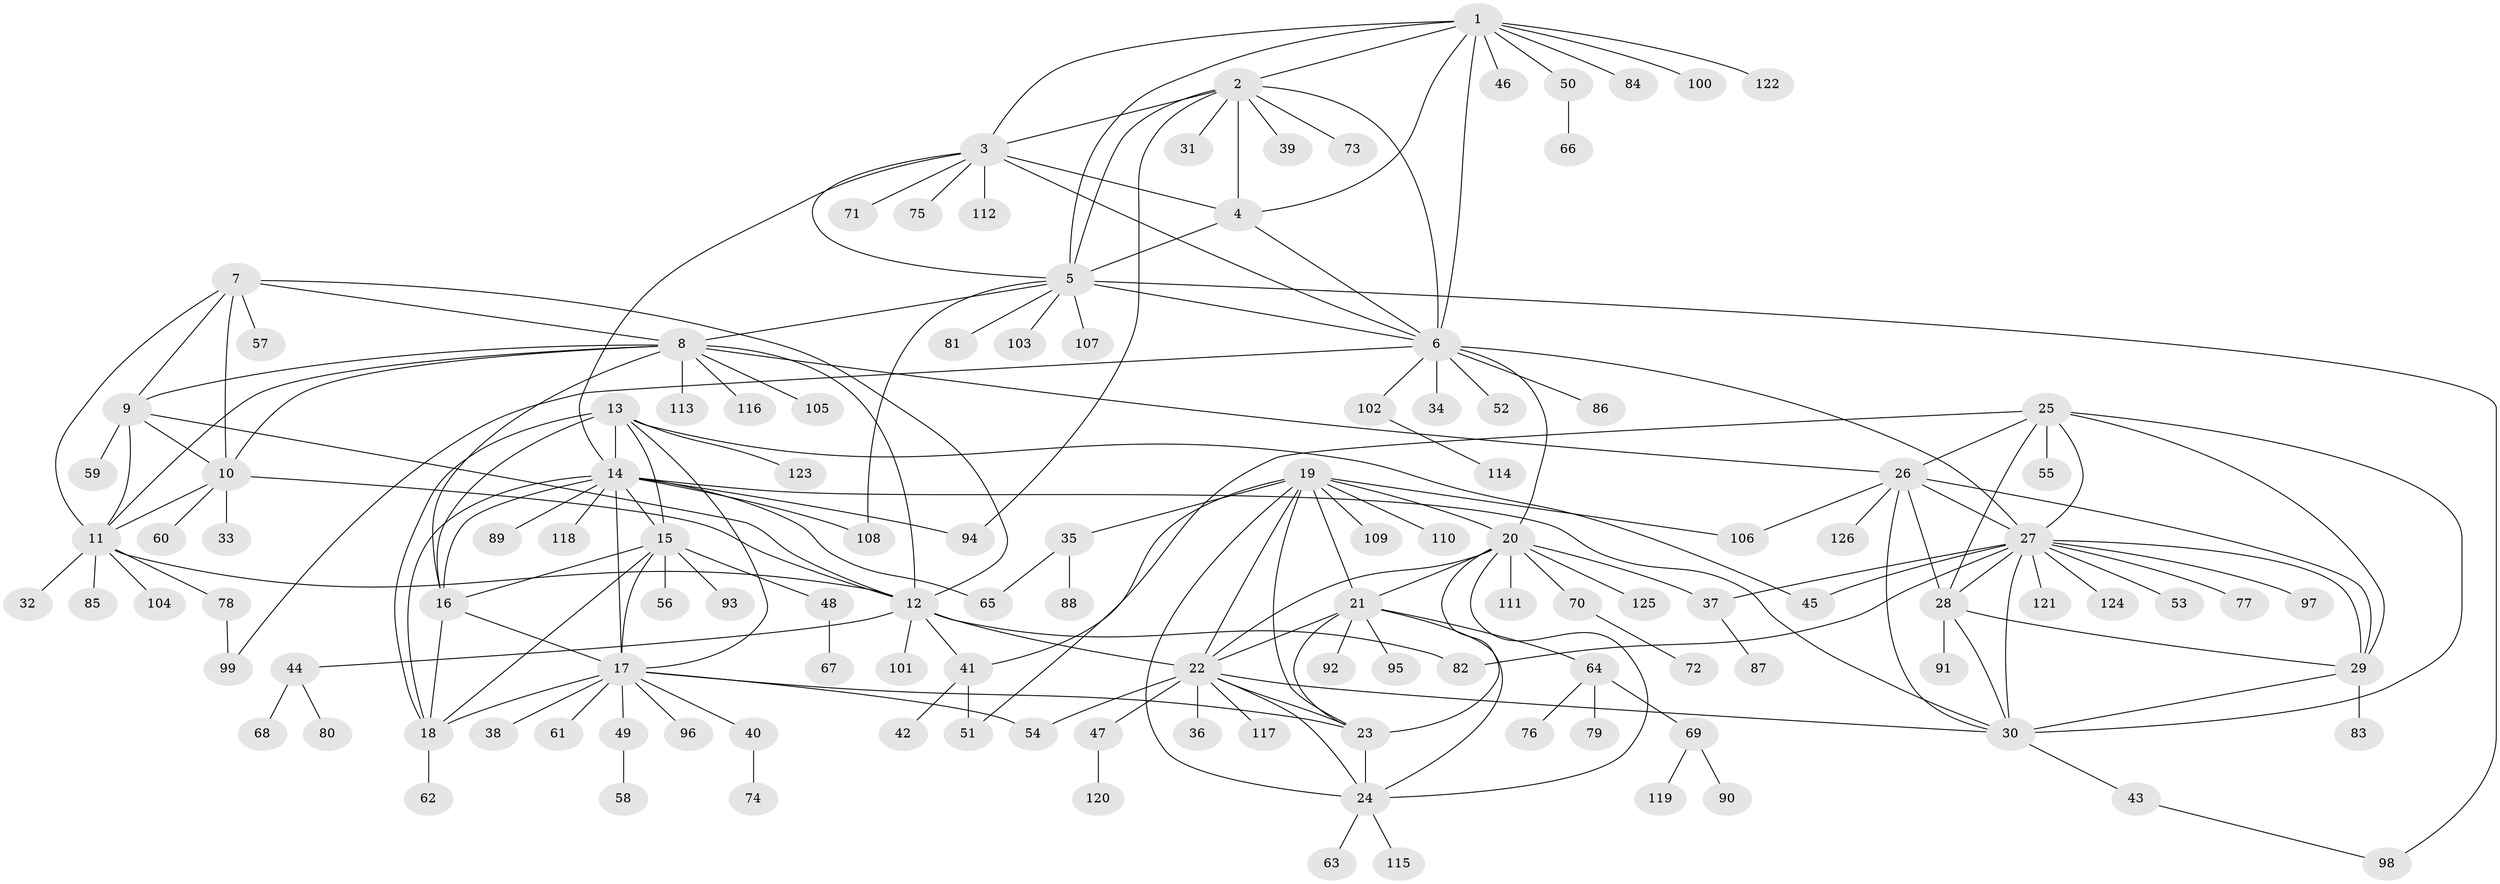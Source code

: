 // coarse degree distribution, {8: 0.06, 7: 0.02, 4: 0.08, 12: 0.02, 3: 0.04, 5: 0.06, 10: 0.02, 9: 0.04, 6: 0.06, 1: 0.56, 2: 0.04}
// Generated by graph-tools (version 1.1) at 2025/19/03/04/25 18:19:47]
// undirected, 126 vertices, 193 edges
graph export_dot {
graph [start="1"]
  node [color=gray90,style=filled];
  1;
  2;
  3;
  4;
  5;
  6;
  7;
  8;
  9;
  10;
  11;
  12;
  13;
  14;
  15;
  16;
  17;
  18;
  19;
  20;
  21;
  22;
  23;
  24;
  25;
  26;
  27;
  28;
  29;
  30;
  31;
  32;
  33;
  34;
  35;
  36;
  37;
  38;
  39;
  40;
  41;
  42;
  43;
  44;
  45;
  46;
  47;
  48;
  49;
  50;
  51;
  52;
  53;
  54;
  55;
  56;
  57;
  58;
  59;
  60;
  61;
  62;
  63;
  64;
  65;
  66;
  67;
  68;
  69;
  70;
  71;
  72;
  73;
  74;
  75;
  76;
  77;
  78;
  79;
  80;
  81;
  82;
  83;
  84;
  85;
  86;
  87;
  88;
  89;
  90;
  91;
  92;
  93;
  94;
  95;
  96;
  97;
  98;
  99;
  100;
  101;
  102;
  103;
  104;
  105;
  106;
  107;
  108;
  109;
  110;
  111;
  112;
  113;
  114;
  115;
  116;
  117;
  118;
  119;
  120;
  121;
  122;
  123;
  124;
  125;
  126;
  1 -- 2;
  1 -- 3;
  1 -- 4;
  1 -- 5;
  1 -- 6;
  1 -- 46;
  1 -- 50;
  1 -- 84;
  1 -- 100;
  1 -- 122;
  2 -- 3;
  2 -- 4;
  2 -- 5;
  2 -- 6;
  2 -- 31;
  2 -- 39;
  2 -- 73;
  2 -- 94;
  3 -- 4;
  3 -- 5;
  3 -- 6;
  3 -- 14;
  3 -- 71;
  3 -- 75;
  3 -- 112;
  4 -- 5;
  4 -- 6;
  5 -- 6;
  5 -- 8;
  5 -- 81;
  5 -- 98;
  5 -- 103;
  5 -- 107;
  5 -- 108;
  6 -- 20;
  6 -- 27;
  6 -- 34;
  6 -- 52;
  6 -- 86;
  6 -- 99;
  6 -- 102;
  7 -- 8;
  7 -- 9;
  7 -- 10;
  7 -- 11;
  7 -- 12;
  7 -- 57;
  8 -- 9;
  8 -- 10;
  8 -- 11;
  8 -- 12;
  8 -- 16;
  8 -- 26;
  8 -- 105;
  8 -- 113;
  8 -- 116;
  9 -- 10;
  9 -- 11;
  9 -- 12;
  9 -- 59;
  10 -- 11;
  10 -- 12;
  10 -- 33;
  10 -- 60;
  11 -- 12;
  11 -- 32;
  11 -- 78;
  11 -- 85;
  11 -- 104;
  12 -- 22;
  12 -- 41;
  12 -- 44;
  12 -- 82;
  12 -- 101;
  13 -- 14;
  13 -- 15;
  13 -- 16;
  13 -- 17;
  13 -- 18;
  13 -- 45;
  13 -- 123;
  14 -- 15;
  14 -- 16;
  14 -- 17;
  14 -- 18;
  14 -- 30;
  14 -- 65;
  14 -- 89;
  14 -- 94;
  14 -- 108;
  14 -- 118;
  15 -- 16;
  15 -- 17;
  15 -- 18;
  15 -- 48;
  15 -- 56;
  15 -- 93;
  16 -- 17;
  16 -- 18;
  17 -- 18;
  17 -- 23;
  17 -- 38;
  17 -- 40;
  17 -- 49;
  17 -- 54;
  17 -- 61;
  17 -- 96;
  18 -- 62;
  19 -- 20;
  19 -- 21;
  19 -- 22;
  19 -- 23;
  19 -- 24;
  19 -- 35;
  19 -- 41;
  19 -- 106;
  19 -- 109;
  19 -- 110;
  20 -- 21;
  20 -- 22;
  20 -- 23;
  20 -- 24;
  20 -- 37;
  20 -- 70;
  20 -- 111;
  20 -- 125;
  21 -- 22;
  21 -- 23;
  21 -- 24;
  21 -- 64;
  21 -- 92;
  21 -- 95;
  22 -- 23;
  22 -- 24;
  22 -- 30;
  22 -- 36;
  22 -- 47;
  22 -- 54;
  22 -- 117;
  23 -- 24;
  24 -- 63;
  24 -- 115;
  25 -- 26;
  25 -- 27;
  25 -- 28;
  25 -- 29;
  25 -- 30;
  25 -- 51;
  25 -- 55;
  26 -- 27;
  26 -- 28;
  26 -- 29;
  26 -- 30;
  26 -- 106;
  26 -- 126;
  27 -- 28;
  27 -- 29;
  27 -- 30;
  27 -- 37;
  27 -- 45;
  27 -- 53;
  27 -- 77;
  27 -- 82;
  27 -- 97;
  27 -- 121;
  27 -- 124;
  28 -- 29;
  28 -- 30;
  28 -- 91;
  29 -- 30;
  29 -- 83;
  30 -- 43;
  35 -- 65;
  35 -- 88;
  37 -- 87;
  40 -- 74;
  41 -- 42;
  41 -- 51;
  43 -- 98;
  44 -- 68;
  44 -- 80;
  47 -- 120;
  48 -- 67;
  49 -- 58;
  50 -- 66;
  64 -- 69;
  64 -- 76;
  64 -- 79;
  69 -- 90;
  69 -- 119;
  70 -- 72;
  78 -- 99;
  102 -- 114;
}
